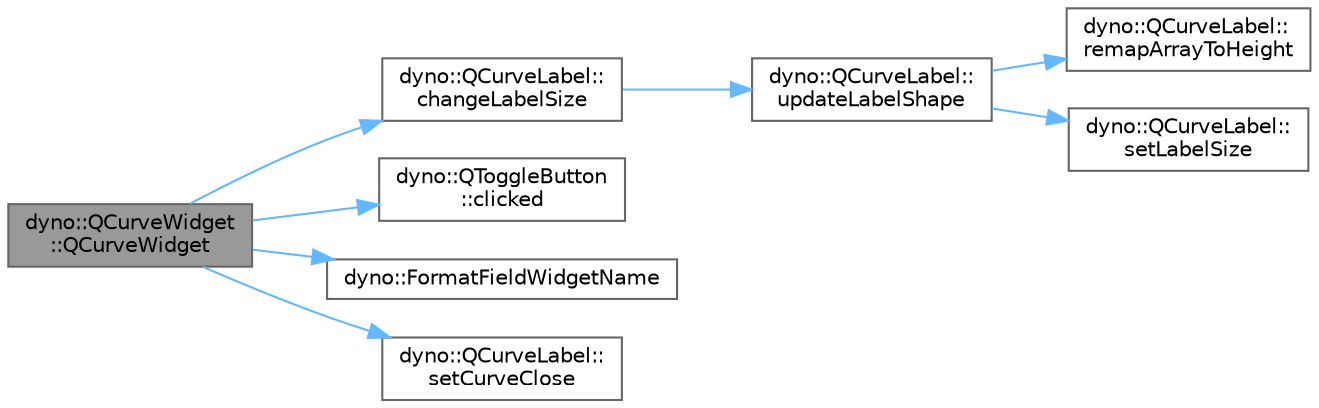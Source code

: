 digraph "dyno::QCurveWidget::QCurveWidget"
{
 // LATEX_PDF_SIZE
  bgcolor="transparent";
  edge [fontname=Helvetica,fontsize=10,labelfontname=Helvetica,labelfontsize=10];
  node [fontname=Helvetica,fontsize=10,shape=box,height=0.2,width=0.4];
  rankdir="LR";
  Node1 [id="Node000001",label="dyno::QCurveWidget\l::QCurveWidget",height=0.2,width=0.4,color="gray40", fillcolor="grey60", style="filled", fontcolor="black",tooltip=" "];
  Node1 -> Node2 [id="edge1_Node000001_Node000002",color="steelblue1",style="solid",tooltip=" "];
  Node2 [id="Node000002",label="dyno::QCurveLabel::\lchangeLabelSize",height=0.2,width=0.4,color="grey40", fillcolor="white", style="filled",URL="$classdyno_1_1_q_curve_label.html#a0d031b7383077d135e666968d3ed44ad",tooltip=" "];
  Node2 -> Node3 [id="edge2_Node000002_Node000003",color="steelblue1",style="solid",tooltip=" "];
  Node3 [id="Node000003",label="dyno::QCurveLabel::\lupdateLabelShape",height=0.2,width=0.4,color="grey40", fillcolor="white", style="filled",URL="$classdyno_1_1_q_curve_label.html#a4297a4087e14114c391849ae8e7a2fff",tooltip=" "];
  Node3 -> Node4 [id="edge3_Node000003_Node000004",color="steelblue1",style="solid",tooltip=" "];
  Node4 [id="Node000004",label="dyno::QCurveLabel::\lremapArrayToHeight",height=0.2,width=0.4,color="grey40", fillcolor="white", style="filled",URL="$classdyno_1_1_q_curve_label.html#a35b923b7f8d387758043efd8dbd06df4",tooltip=" "];
  Node3 -> Node5 [id="edge4_Node000003_Node000005",color="steelblue1",style="solid",tooltip=" "];
  Node5 [id="Node000005",label="dyno::QCurveLabel::\lsetLabelSize",height=0.2,width=0.4,color="grey40", fillcolor="white", style="filled",URL="$classdyno_1_1_q_curve_label.html#aa1ae3e5a6d934fc9b3af1f56155d1c7d",tooltip=" "];
  Node1 -> Node6 [id="edge5_Node000001_Node000006",color="steelblue1",style="solid",tooltip=" "];
  Node6 [id="Node000006",label="dyno::QToggleButton\l::clicked",height=0.2,width=0.4,color="grey40", fillcolor="white", style="filled",URL="$classdyno_1_1_q_toggle_button.html#ab7fcf1b3732245d0fb4a301cc9e3de0c",tooltip=" "];
  Node1 -> Node7 [id="edge6_Node000001_Node000007",color="steelblue1",style="solid",tooltip=" "];
  Node7 [id="Node000007",label="dyno::FormatFieldWidgetName",height=0.2,width=0.4,color="grey40", fillcolor="white", style="filled",URL="$namespacedyno.html#a3dbb4b2c87f3ada8178335b6abeb48d7",tooltip=" "];
  Node1 -> Node8 [id="edge7_Node000001_Node000008",color="steelblue1",style="solid",tooltip=" "];
  Node8 [id="Node000008",label="dyno::QCurveLabel::\lsetCurveClose",height=0.2,width=0.4,color="grey40", fillcolor="white", style="filled",URL="$classdyno_1_1_q_curve_label.html#aa3ab11fd2475a8459ac183360361b3e1",tooltip=" "];
}
